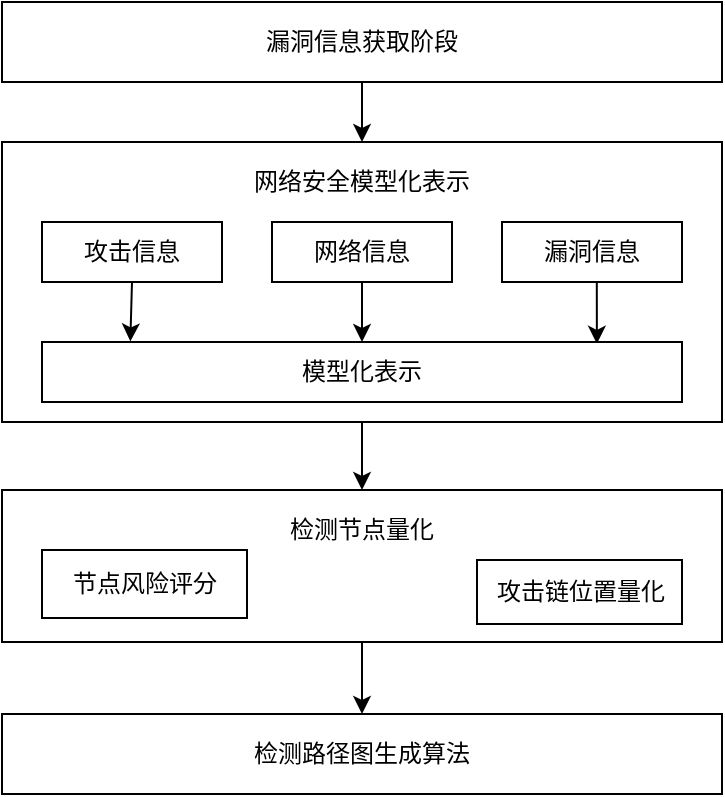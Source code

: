 <mxfile version="20.8.16" type="github">
  <diagram name="第 1 页" id="lxlRE_Wfrz89KOj0yuZ1">
    <mxGraphModel dx="702" dy="461" grid="1" gridSize="10" guides="1" tooltips="1" connect="1" arrows="1" fold="1" page="1" pageScale="1" pageWidth="827" pageHeight="1169" math="0" shadow="0">
      <root>
        <mxCell id="0" />
        <mxCell id="1" parent="0" />
        <mxCell id="sVHFOPqT8EeBUaVU0r68-19" style="edgeStyle=orthogonalEdgeStyle;rounded=0;orthogonalLoop=1;jettySize=auto;html=1;exitX=0.5;exitY=1;exitDx=0;exitDy=0;entryX=0.5;entryY=0;entryDx=0;entryDy=0;" edge="1" parent="1" source="sVHFOPqT8EeBUaVU0r68-1" target="sVHFOPqT8EeBUaVU0r68-2">
          <mxGeometry relative="1" as="geometry" />
        </mxCell>
        <mxCell id="sVHFOPqT8EeBUaVU0r68-1" value="漏洞信息获取阶段" style="rounded=0;whiteSpace=wrap;html=1;" vertex="1" parent="1">
          <mxGeometry x="130" y="40" width="360" height="40" as="geometry" />
        </mxCell>
        <mxCell id="sVHFOPqT8EeBUaVU0r68-21" style="edgeStyle=orthogonalEdgeStyle;rounded=0;orthogonalLoop=1;jettySize=auto;html=1;exitX=0.5;exitY=1;exitDx=0;exitDy=0;entryX=0.5;entryY=0;entryDx=0;entryDy=0;" edge="1" parent="1" source="sVHFOPqT8EeBUaVU0r68-2" target="sVHFOPqT8EeBUaVU0r68-12">
          <mxGeometry relative="1" as="geometry" />
        </mxCell>
        <mxCell id="sVHFOPqT8EeBUaVU0r68-2" value="" style="rounded=0;whiteSpace=wrap;html=1;" vertex="1" parent="1">
          <mxGeometry x="130" y="110" width="360" height="140" as="geometry" />
        </mxCell>
        <mxCell id="sVHFOPqT8EeBUaVU0r68-8" style="edgeStyle=orthogonalEdgeStyle;rounded=0;orthogonalLoop=1;jettySize=auto;html=1;exitX=0.5;exitY=1;exitDx=0;exitDy=0;entryX=0.138;entryY=-0.01;entryDx=0;entryDy=0;entryPerimeter=0;" edge="1" parent="1" source="sVHFOPqT8EeBUaVU0r68-3" target="sVHFOPqT8EeBUaVU0r68-7">
          <mxGeometry relative="1" as="geometry" />
        </mxCell>
        <mxCell id="sVHFOPqT8EeBUaVU0r68-3" value="攻击信息" style="rounded=0;whiteSpace=wrap;html=1;" vertex="1" parent="1">
          <mxGeometry x="150" y="150" width="90" height="30" as="geometry" />
        </mxCell>
        <mxCell id="sVHFOPqT8EeBUaVU0r68-9" style="edgeStyle=orthogonalEdgeStyle;rounded=0;orthogonalLoop=1;jettySize=auto;html=1;exitX=0.5;exitY=1;exitDx=0;exitDy=0;entryX=0.5;entryY=0;entryDx=0;entryDy=0;" edge="1" parent="1" source="sVHFOPqT8EeBUaVU0r68-4" target="sVHFOPqT8EeBUaVU0r68-7">
          <mxGeometry relative="1" as="geometry" />
        </mxCell>
        <mxCell id="sVHFOPqT8EeBUaVU0r68-4" value="网络信息" style="rounded=0;whiteSpace=wrap;html=1;" vertex="1" parent="1">
          <mxGeometry x="265" y="150" width="90" height="30" as="geometry" />
        </mxCell>
        <mxCell id="sVHFOPqT8EeBUaVU0r68-10" style="edgeStyle=orthogonalEdgeStyle;rounded=0;orthogonalLoop=1;jettySize=auto;html=1;exitX=0.5;exitY=1;exitDx=0;exitDy=0;entryX=0.867;entryY=0.03;entryDx=0;entryDy=0;entryPerimeter=0;" edge="1" parent="1" source="sVHFOPqT8EeBUaVU0r68-6" target="sVHFOPqT8EeBUaVU0r68-7">
          <mxGeometry relative="1" as="geometry" />
        </mxCell>
        <mxCell id="sVHFOPqT8EeBUaVU0r68-6" value="漏洞信息" style="rounded=0;whiteSpace=wrap;html=1;" vertex="1" parent="1">
          <mxGeometry x="380" y="150" width="90" height="30" as="geometry" />
        </mxCell>
        <mxCell id="sVHFOPqT8EeBUaVU0r68-7" value="模型化表示" style="rounded=0;whiteSpace=wrap;html=1;" vertex="1" parent="1">
          <mxGeometry x="150" y="210" width="320" height="30" as="geometry" />
        </mxCell>
        <mxCell id="sVHFOPqT8EeBUaVU0r68-11" value="网络安全模型化表示" style="text;html=1;strokeColor=none;fillColor=none;align=center;verticalAlign=middle;whiteSpace=wrap;rounded=0;" vertex="1" parent="1">
          <mxGeometry x="250" y="120" width="120" height="20" as="geometry" />
        </mxCell>
        <mxCell id="sVHFOPqT8EeBUaVU0r68-22" style="edgeStyle=orthogonalEdgeStyle;rounded=0;orthogonalLoop=1;jettySize=auto;html=1;exitX=0.5;exitY=1;exitDx=0;exitDy=0;entryX=0.5;entryY=0;entryDx=0;entryDy=0;" edge="1" parent="1" source="sVHFOPqT8EeBUaVU0r68-12" target="sVHFOPqT8EeBUaVU0r68-16">
          <mxGeometry relative="1" as="geometry" />
        </mxCell>
        <mxCell id="sVHFOPqT8EeBUaVU0r68-12" value="" style="rounded=0;whiteSpace=wrap;html=1;" vertex="1" parent="1">
          <mxGeometry x="130" y="284" width="360" height="76" as="geometry" />
        </mxCell>
        <mxCell id="sVHFOPqT8EeBUaVU0r68-13" value="检测节点量化" style="text;html=1;strokeColor=none;fillColor=none;align=center;verticalAlign=middle;whiteSpace=wrap;rounded=0;" vertex="1" parent="1">
          <mxGeometry x="250" y="294" width="120" height="20" as="geometry" />
        </mxCell>
        <mxCell id="sVHFOPqT8EeBUaVU0r68-14" value="节点风险评分" style="rounded=0;whiteSpace=wrap;html=1;" vertex="1" parent="1">
          <mxGeometry x="150" y="314" width="102.5" height="34" as="geometry" />
        </mxCell>
        <mxCell id="sVHFOPqT8EeBUaVU0r68-15" value="攻击链位置量化" style="rounded=0;whiteSpace=wrap;html=1;" vertex="1" parent="1">
          <mxGeometry x="367.5" y="319" width="102.5" height="32" as="geometry" />
        </mxCell>
        <mxCell id="sVHFOPqT8EeBUaVU0r68-16" value="检测路径图生成算法" style="rounded=0;whiteSpace=wrap;html=1;" vertex="1" parent="1">
          <mxGeometry x="130" y="396" width="360" height="40" as="geometry" />
        </mxCell>
      </root>
    </mxGraphModel>
  </diagram>
</mxfile>
